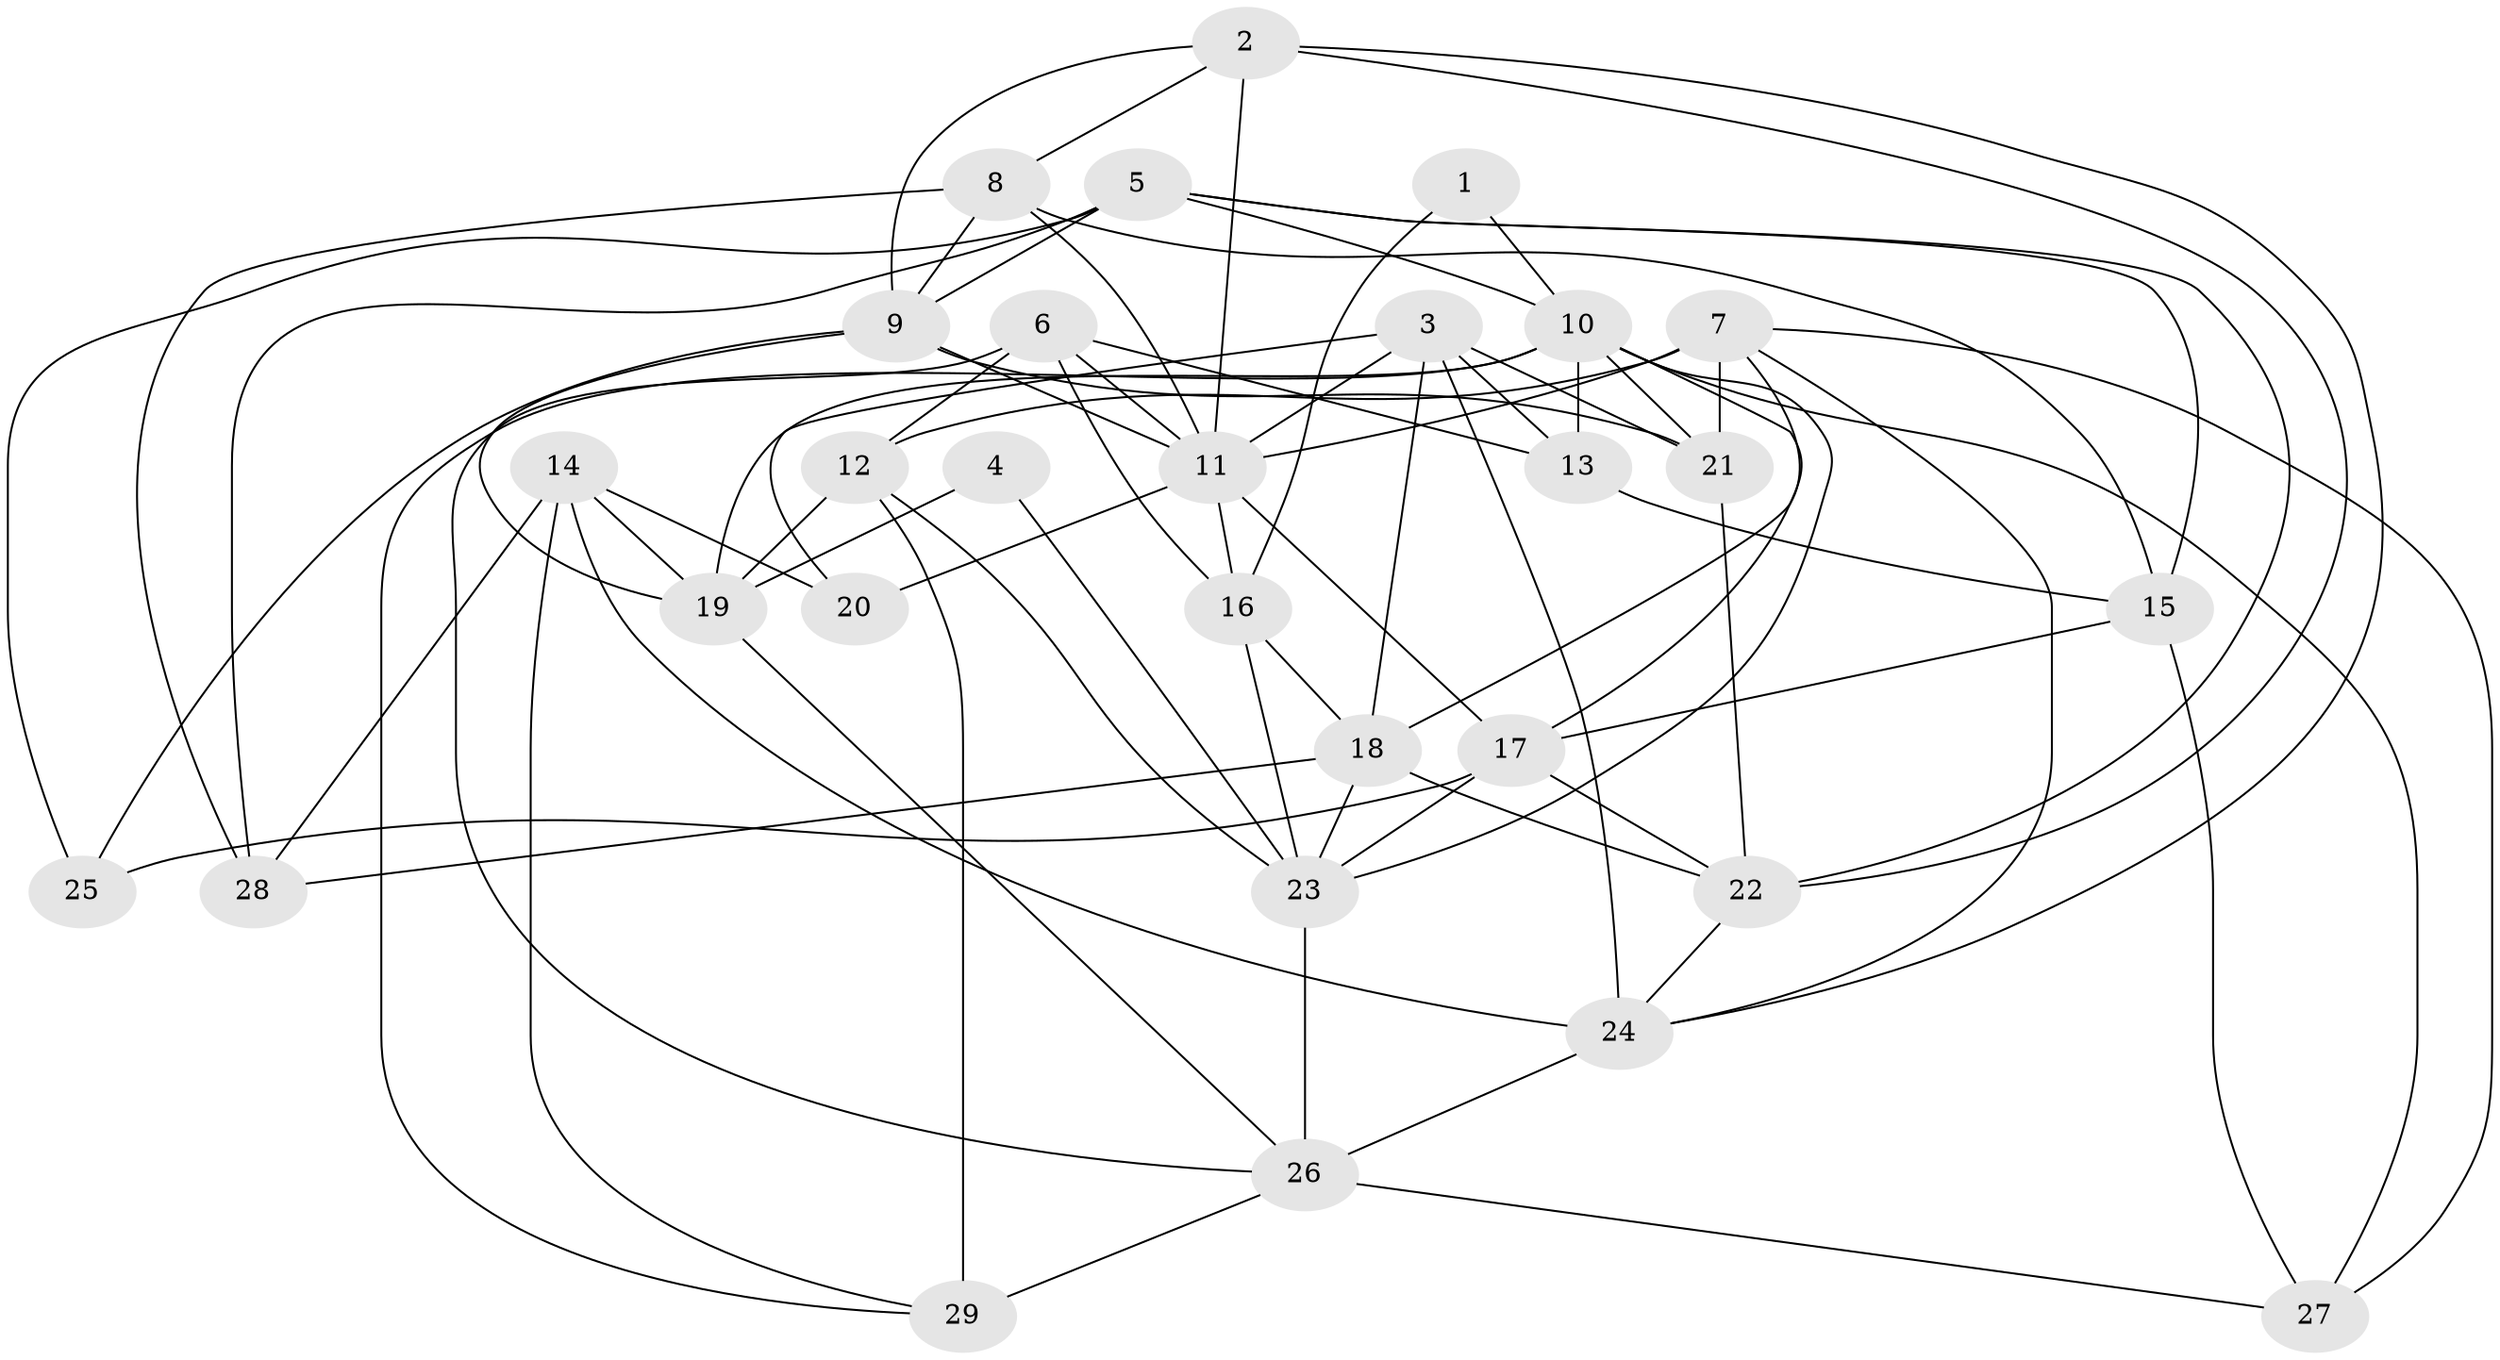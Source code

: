 // original degree distribution, {4: 0.34545454545454546, 2: 0.10909090909090909, 3: 0.2545454545454545, 6: 0.12727272727272726, 5: 0.14545454545454545, 8: 0.01818181818181818}
// Generated by graph-tools (version 1.1) at 2025/50/03/09/25 03:50:02]
// undirected, 29 vertices, 76 edges
graph export_dot {
graph [start="1"]
  node [color=gray90,style=filled];
  1;
  2;
  3;
  4;
  5;
  6;
  7;
  8;
  9;
  10;
  11;
  12;
  13;
  14;
  15;
  16;
  17;
  18;
  19;
  20;
  21;
  22;
  23;
  24;
  25;
  26;
  27;
  28;
  29;
  1 -- 10 [weight=1.0];
  1 -- 16 [weight=1.0];
  2 -- 8 [weight=1.0];
  2 -- 9 [weight=1.0];
  2 -- 11 [weight=1.0];
  2 -- 22 [weight=1.0];
  2 -- 24 [weight=1.0];
  3 -- 11 [weight=2.0];
  3 -- 13 [weight=1.0];
  3 -- 18 [weight=1.0];
  3 -- 20 [weight=1.0];
  3 -- 21 [weight=1.0];
  3 -- 24 [weight=1.0];
  4 -- 19 [weight=1.0];
  4 -- 23 [weight=1.0];
  5 -- 9 [weight=1.0];
  5 -- 10 [weight=1.0];
  5 -- 15 [weight=1.0];
  5 -- 22 [weight=1.0];
  5 -- 25 [weight=1.0];
  5 -- 28 [weight=1.0];
  6 -- 11 [weight=1.0];
  6 -- 12 [weight=2.0];
  6 -- 13 [weight=1.0];
  6 -- 16 [weight=1.0];
  6 -- 26 [weight=1.0];
  7 -- 11 [weight=2.0];
  7 -- 12 [weight=1.0];
  7 -- 18 [weight=1.0];
  7 -- 21 [weight=1.0];
  7 -- 24 [weight=1.0];
  7 -- 27 [weight=1.0];
  8 -- 9 [weight=1.0];
  8 -- 11 [weight=1.0];
  8 -- 15 [weight=1.0];
  8 -- 28 [weight=1.0];
  9 -- 11 [weight=1.0];
  9 -- 19 [weight=2.0];
  9 -- 21 [weight=1.0];
  9 -- 25 [weight=1.0];
  10 -- 13 [weight=1.0];
  10 -- 17 [weight=1.0];
  10 -- 19 [weight=1.0];
  10 -- 21 [weight=1.0];
  10 -- 23 [weight=1.0];
  10 -- 27 [weight=1.0];
  10 -- 29 [weight=1.0];
  11 -- 16 [weight=2.0];
  11 -- 17 [weight=1.0];
  11 -- 20 [weight=1.0];
  12 -- 19 [weight=1.0];
  12 -- 23 [weight=1.0];
  12 -- 29 [weight=2.0];
  13 -- 15 [weight=1.0];
  14 -- 19 [weight=1.0];
  14 -- 20 [weight=1.0];
  14 -- 24 [weight=1.0];
  14 -- 28 [weight=1.0];
  14 -- 29 [weight=1.0];
  15 -- 17 [weight=1.0];
  15 -- 27 [weight=1.0];
  16 -- 18 [weight=1.0];
  16 -- 23 [weight=1.0];
  17 -- 22 [weight=1.0];
  17 -- 23 [weight=1.0];
  17 -- 25 [weight=1.0];
  18 -- 22 [weight=1.0];
  18 -- 23 [weight=1.0];
  18 -- 28 [weight=1.0];
  19 -- 26 [weight=1.0];
  21 -- 22 [weight=1.0];
  22 -- 24 [weight=1.0];
  23 -- 26 [weight=1.0];
  24 -- 26 [weight=2.0];
  26 -- 27 [weight=1.0];
  26 -- 29 [weight=1.0];
}

